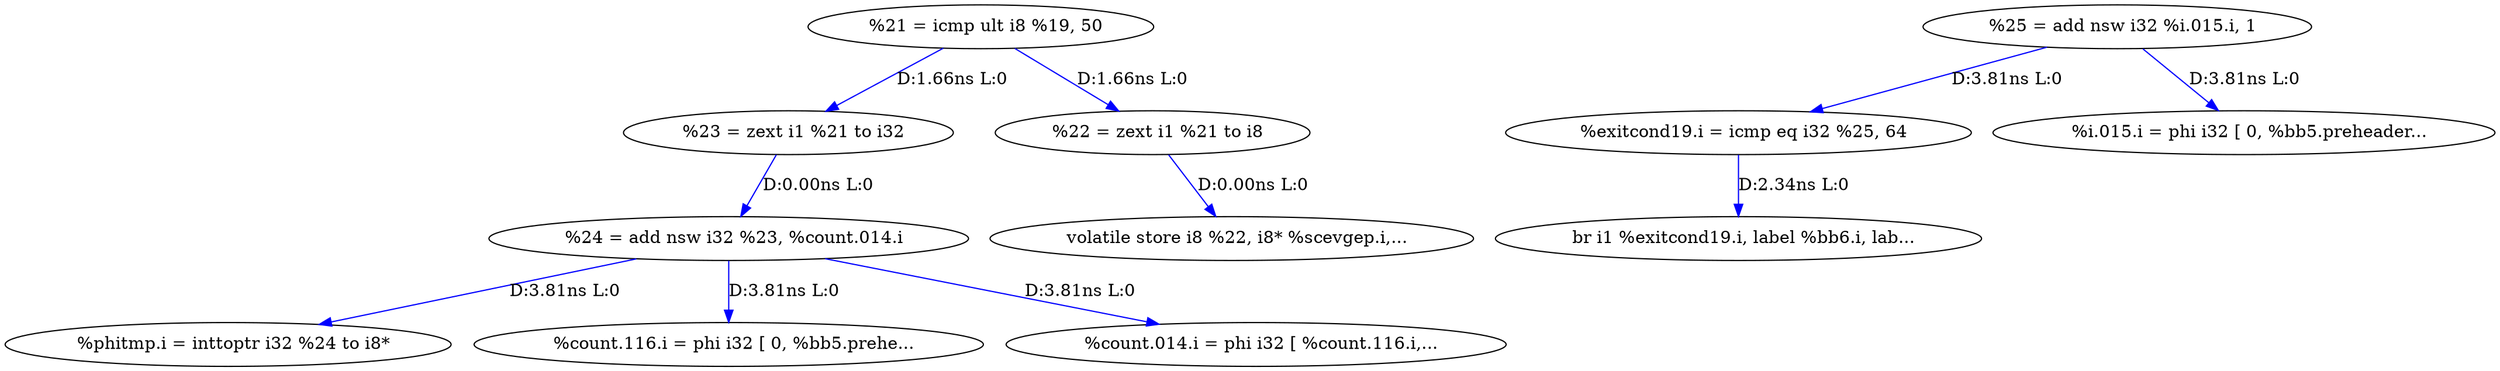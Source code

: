 digraph {
Node0xb1be538[label="  %23 = zext i1 %21 to i32"];
Node0xb1b8530[label="  %21 = icmp ult i8 %19, 50"];
Node0xb1b8530 -> Node0xb1be538[label="D:1.66ns L:0",color=blue];
Node0xb1be498[label="  %22 = zext i1 %21 to i8"];
Node0xb1b8530 -> Node0xb1be498[label="D:1.66ns L:0",color=blue];
Node0xb1be678[label="  volatile store i8 %22, i8* %scevgep.i,..."];
Node0xb1be498 -> Node0xb1be678[label="D:0.00ns L:0",color=blue];
Node0xb1be5d8[label="  %24 = add nsw i32 %23, %count.014.i"];
Node0xb1be538 -> Node0xb1be5d8[label="D:0.00ns L:0",color=blue];
Node0xb1b9158[label="  %phitmp.i = inttoptr i32 %24 to i8*"];
Node0xb1be5d8 -> Node0xb1b9158[label="D:3.81ns L:0",color=blue];
Node0xb1b8e38[label="  %count.116.i = phi i32 [ 0, %bb5.prehe..."];
Node0xb1be5d8 -> Node0xb1b8e38[label="D:3.81ns L:0",color=blue];
Node0xb1bf778[label="  %count.014.i = phi i32 [ %count.116.i,..."];
Node0xb1be5d8 -> Node0xb1bf778[label="D:3.81ns L:0",color=blue];
Node0xb1b8a78[label="  %exitcond19.i = icmp eq i32 %25, 64"];
Node0xb1b89d8[label="  %25 = add nsw i32 %i.015.i, 1"];
Node0xb1b89d8 -> Node0xb1b8a78[label="D:3.81ns L:0",color=blue];
Node0xb1bf6d8[label="  %i.015.i = phi i32 [ 0, %bb5.preheader..."];
Node0xb1b89d8 -> Node0xb1bf6d8[label="D:3.81ns L:0",color=blue];
Node0xb1b8b18[label="  br i1 %exitcond19.i, label %bb6.i, lab..."];
Node0xb1b8a78 -> Node0xb1b8b18[label="D:2.34ns L:0",color=blue];
}
